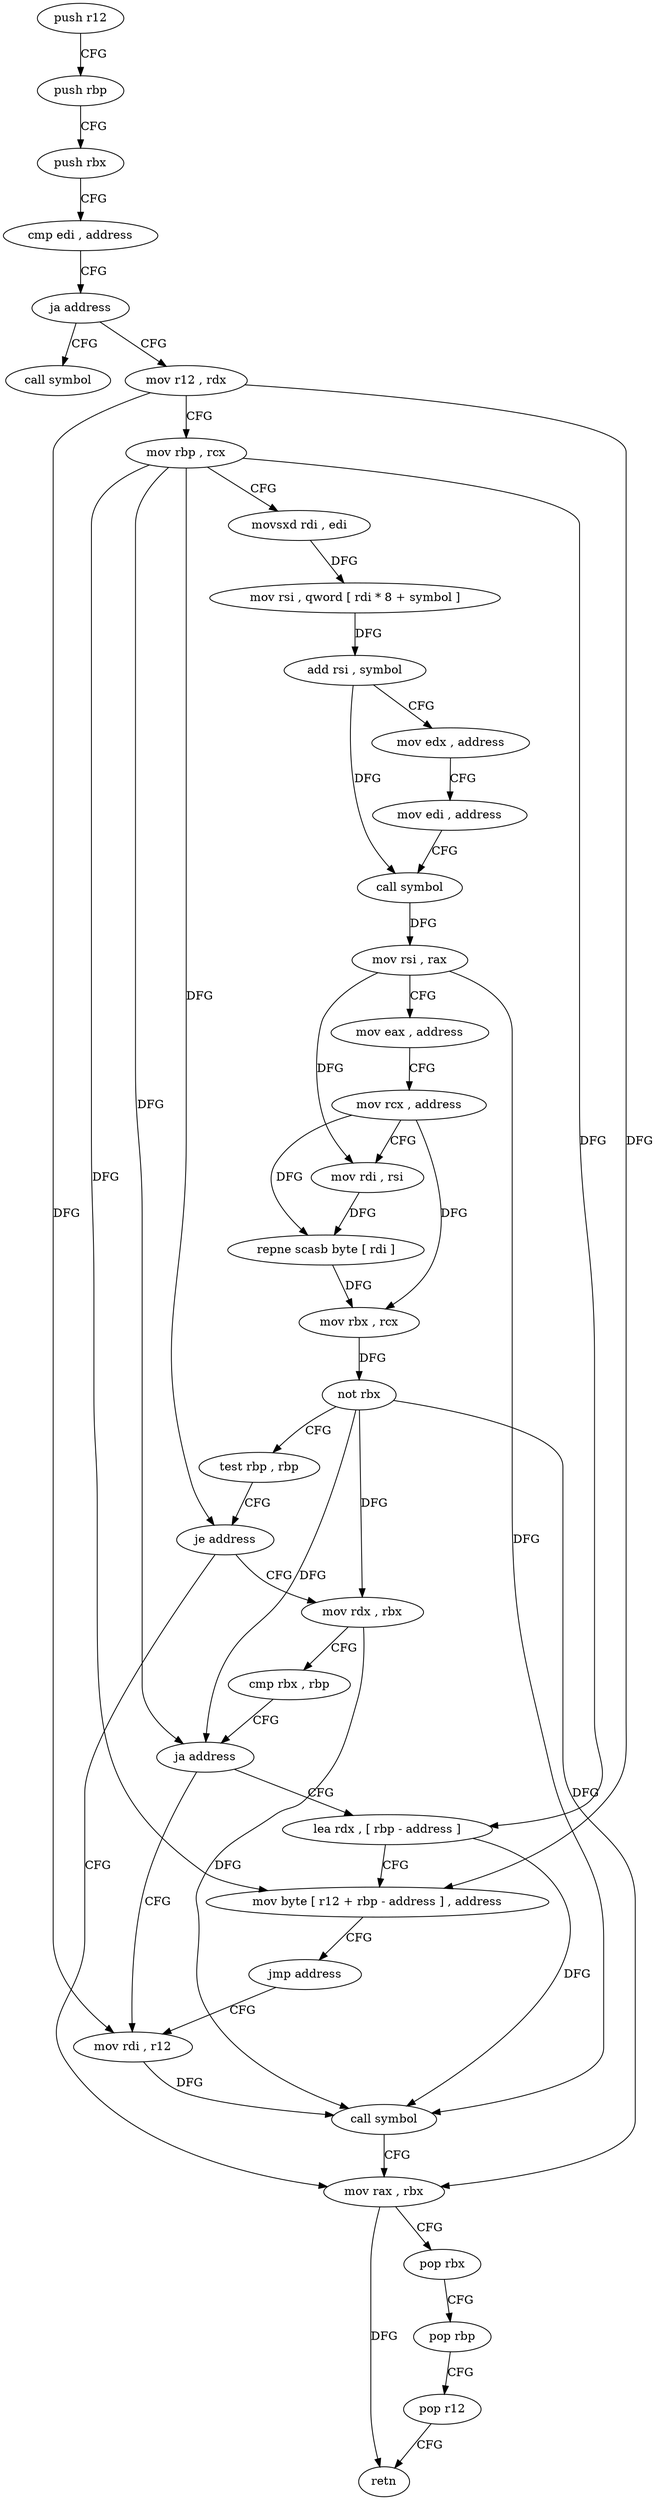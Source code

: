 digraph "func" {
"4372446" [label = "push r12" ]
"4372448" [label = "push rbp" ]
"4372449" [label = "push rbx" ]
"4372450" [label = "cmp edi , address" ]
"4372453" [label = "ja address" ]
"4372549" [label = "call symbol" ]
"4372455" [label = "mov r12 , rdx" ]
"4372458" [label = "mov rbp , rcx" ]
"4372461" [label = "movsxd rdi , edi" ]
"4372464" [label = "mov rsi , qword [ rdi * 8 + symbol ]" ]
"4372472" [label = "add rsi , symbol" ]
"4372479" [label = "mov edx , address" ]
"4372484" [label = "mov edi , address" ]
"4372489" [label = "call symbol" ]
"4372494" [label = "mov rsi , rax" ]
"4372497" [label = "mov eax , address" ]
"4372502" [label = "mov rcx , address" ]
"4372509" [label = "mov rdi , rsi" ]
"4372512" [label = "repne scasb byte [ rdi ]" ]
"4372514" [label = "mov rbx , rcx" ]
"4372517" [label = "not rbx" ]
"4372520" [label = "test rbp , rbp" ]
"4372523" [label = "je address" ]
"4372541" [label = "mov rax , rbx" ]
"4372525" [label = "mov rdx , rbx" ]
"4372544" [label = "pop rbx" ]
"4372545" [label = "pop rbp" ]
"4372546" [label = "pop r12" ]
"4372548" [label = "retn" ]
"4372528" [label = "cmp rbx , rbp" ]
"4372531" [label = "ja address" ]
"4372554" [label = "lea rdx , [ rbp - address ]" ]
"4372533" [label = "mov rdi , r12" ]
"4372558" [label = "mov byte [ r12 + rbp - address ] , address" ]
"4372564" [label = "jmp address" ]
"4372536" [label = "call symbol" ]
"4372446" -> "4372448" [ label = "CFG" ]
"4372448" -> "4372449" [ label = "CFG" ]
"4372449" -> "4372450" [ label = "CFG" ]
"4372450" -> "4372453" [ label = "CFG" ]
"4372453" -> "4372549" [ label = "CFG" ]
"4372453" -> "4372455" [ label = "CFG" ]
"4372455" -> "4372458" [ label = "CFG" ]
"4372455" -> "4372558" [ label = "DFG" ]
"4372455" -> "4372533" [ label = "DFG" ]
"4372458" -> "4372461" [ label = "CFG" ]
"4372458" -> "4372523" [ label = "DFG" ]
"4372458" -> "4372531" [ label = "DFG" ]
"4372458" -> "4372554" [ label = "DFG" ]
"4372458" -> "4372558" [ label = "DFG" ]
"4372461" -> "4372464" [ label = "DFG" ]
"4372464" -> "4372472" [ label = "DFG" ]
"4372472" -> "4372479" [ label = "CFG" ]
"4372472" -> "4372489" [ label = "DFG" ]
"4372479" -> "4372484" [ label = "CFG" ]
"4372484" -> "4372489" [ label = "CFG" ]
"4372489" -> "4372494" [ label = "DFG" ]
"4372494" -> "4372497" [ label = "CFG" ]
"4372494" -> "4372509" [ label = "DFG" ]
"4372494" -> "4372536" [ label = "DFG" ]
"4372497" -> "4372502" [ label = "CFG" ]
"4372502" -> "4372509" [ label = "CFG" ]
"4372502" -> "4372512" [ label = "DFG" ]
"4372502" -> "4372514" [ label = "DFG" ]
"4372509" -> "4372512" [ label = "DFG" ]
"4372512" -> "4372514" [ label = "DFG" ]
"4372514" -> "4372517" [ label = "DFG" ]
"4372517" -> "4372520" [ label = "CFG" ]
"4372517" -> "4372541" [ label = "DFG" ]
"4372517" -> "4372525" [ label = "DFG" ]
"4372517" -> "4372531" [ label = "DFG" ]
"4372520" -> "4372523" [ label = "CFG" ]
"4372523" -> "4372541" [ label = "CFG" ]
"4372523" -> "4372525" [ label = "CFG" ]
"4372541" -> "4372544" [ label = "CFG" ]
"4372541" -> "4372548" [ label = "DFG" ]
"4372525" -> "4372528" [ label = "CFG" ]
"4372525" -> "4372536" [ label = "DFG" ]
"4372544" -> "4372545" [ label = "CFG" ]
"4372545" -> "4372546" [ label = "CFG" ]
"4372546" -> "4372548" [ label = "CFG" ]
"4372528" -> "4372531" [ label = "CFG" ]
"4372531" -> "4372554" [ label = "CFG" ]
"4372531" -> "4372533" [ label = "CFG" ]
"4372554" -> "4372558" [ label = "CFG" ]
"4372554" -> "4372536" [ label = "DFG" ]
"4372533" -> "4372536" [ label = "DFG" ]
"4372558" -> "4372564" [ label = "CFG" ]
"4372564" -> "4372533" [ label = "CFG" ]
"4372536" -> "4372541" [ label = "CFG" ]
}
